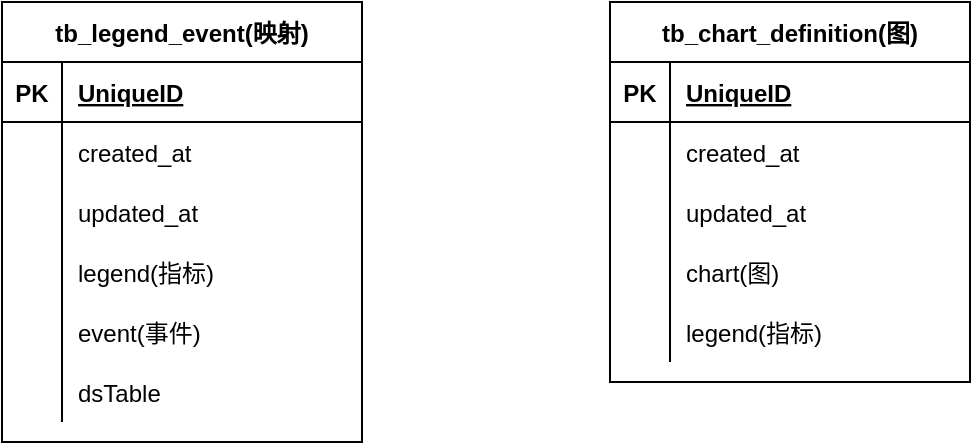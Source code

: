 <mxfile version="13.5.8" type="github">
  <diagram id="Aww7tulofoqQlY2frsjI" name="Page-1">
    <mxGraphModel dx="1422" dy="801" grid="1" gridSize="10" guides="1" tooltips="1" connect="1" arrows="1" fold="1" page="1" pageScale="1" pageWidth="827" pageHeight="1169" math="0" shadow="0">
      <root>
        <mxCell id="0" />
        <mxCell id="1" parent="0" />
        <mxCell id="RCDbUfSWBOXCn5_G0Kbw-1" value="tb_legend_event(映射)" style="shape=table;startSize=30;container=1;collapsible=1;childLayout=tableLayout;fixedRows=1;rowLines=0;fontStyle=1;align=center;resizeLast=1;" vertex="1" parent="1">
          <mxGeometry x="110" y="300" width="180" height="220" as="geometry" />
        </mxCell>
        <mxCell id="RCDbUfSWBOXCn5_G0Kbw-2" value="" style="shape=partialRectangle;collapsible=0;dropTarget=0;pointerEvents=0;fillColor=none;top=0;left=0;bottom=1;right=0;points=[[0,0.5],[1,0.5]];portConstraint=eastwest;" vertex="1" parent="RCDbUfSWBOXCn5_G0Kbw-1">
          <mxGeometry y="30" width="180" height="30" as="geometry" />
        </mxCell>
        <mxCell id="RCDbUfSWBOXCn5_G0Kbw-3" value="PK" style="shape=partialRectangle;connectable=0;fillColor=none;top=0;left=0;bottom=0;right=0;fontStyle=1;overflow=hidden;" vertex="1" parent="RCDbUfSWBOXCn5_G0Kbw-2">
          <mxGeometry width="30" height="30" as="geometry" />
        </mxCell>
        <mxCell id="RCDbUfSWBOXCn5_G0Kbw-4" value="UniqueID" style="shape=partialRectangle;connectable=0;fillColor=none;top=0;left=0;bottom=0;right=0;align=left;spacingLeft=6;fontStyle=5;overflow=hidden;" vertex="1" parent="RCDbUfSWBOXCn5_G0Kbw-2">
          <mxGeometry x="30" width="150" height="30" as="geometry" />
        </mxCell>
        <mxCell id="RCDbUfSWBOXCn5_G0Kbw-5" value="" style="shape=partialRectangle;collapsible=0;dropTarget=0;pointerEvents=0;fillColor=none;top=0;left=0;bottom=0;right=0;points=[[0,0.5],[1,0.5]];portConstraint=eastwest;" vertex="1" parent="RCDbUfSWBOXCn5_G0Kbw-1">
          <mxGeometry y="60" width="180" height="30" as="geometry" />
        </mxCell>
        <mxCell id="RCDbUfSWBOXCn5_G0Kbw-6" value="" style="shape=partialRectangle;connectable=0;fillColor=none;top=0;left=0;bottom=0;right=0;editable=1;overflow=hidden;" vertex="1" parent="RCDbUfSWBOXCn5_G0Kbw-5">
          <mxGeometry width="30" height="30" as="geometry" />
        </mxCell>
        <mxCell id="RCDbUfSWBOXCn5_G0Kbw-7" value="created_at" style="shape=partialRectangle;connectable=0;fillColor=none;top=0;left=0;bottom=0;right=0;align=left;spacingLeft=6;overflow=hidden;" vertex="1" parent="RCDbUfSWBOXCn5_G0Kbw-5">
          <mxGeometry x="30" width="150" height="30" as="geometry" />
        </mxCell>
        <mxCell id="RCDbUfSWBOXCn5_G0Kbw-8" value="" style="shape=partialRectangle;collapsible=0;dropTarget=0;pointerEvents=0;fillColor=none;top=0;left=0;bottom=0;right=0;points=[[0,0.5],[1,0.5]];portConstraint=eastwest;" vertex="1" parent="RCDbUfSWBOXCn5_G0Kbw-1">
          <mxGeometry y="90" width="180" height="30" as="geometry" />
        </mxCell>
        <mxCell id="RCDbUfSWBOXCn5_G0Kbw-9" value="" style="shape=partialRectangle;connectable=0;fillColor=none;top=0;left=0;bottom=0;right=0;editable=1;overflow=hidden;" vertex="1" parent="RCDbUfSWBOXCn5_G0Kbw-8">
          <mxGeometry width="30" height="30" as="geometry" />
        </mxCell>
        <mxCell id="RCDbUfSWBOXCn5_G0Kbw-10" value="updated_at" style="shape=partialRectangle;connectable=0;fillColor=none;top=0;left=0;bottom=0;right=0;align=left;spacingLeft=6;overflow=hidden;" vertex="1" parent="RCDbUfSWBOXCn5_G0Kbw-8">
          <mxGeometry x="30" width="150" height="30" as="geometry" />
        </mxCell>
        <mxCell id="RCDbUfSWBOXCn5_G0Kbw-11" value="" style="shape=partialRectangle;collapsible=0;dropTarget=0;pointerEvents=0;fillColor=none;top=0;left=0;bottom=0;right=0;points=[[0,0.5],[1,0.5]];portConstraint=eastwest;" vertex="1" parent="RCDbUfSWBOXCn5_G0Kbw-1">
          <mxGeometry y="120" width="180" height="30" as="geometry" />
        </mxCell>
        <mxCell id="RCDbUfSWBOXCn5_G0Kbw-12" value="" style="shape=partialRectangle;connectable=0;fillColor=none;top=0;left=0;bottom=0;right=0;editable=1;overflow=hidden;" vertex="1" parent="RCDbUfSWBOXCn5_G0Kbw-11">
          <mxGeometry width="30" height="30" as="geometry" />
        </mxCell>
        <mxCell id="RCDbUfSWBOXCn5_G0Kbw-13" value="legend(指标)" style="shape=partialRectangle;connectable=0;fillColor=none;top=0;left=0;bottom=0;right=0;align=left;spacingLeft=6;overflow=hidden;" vertex="1" parent="RCDbUfSWBOXCn5_G0Kbw-11">
          <mxGeometry x="30" width="150" height="30" as="geometry" />
        </mxCell>
        <mxCell id="RCDbUfSWBOXCn5_G0Kbw-14" value="" style="shape=partialRectangle;collapsible=0;dropTarget=0;pointerEvents=0;fillColor=none;top=0;left=0;bottom=0;right=0;points=[[0,0.5],[1,0.5]];portConstraint=eastwest;" vertex="1" parent="RCDbUfSWBOXCn5_G0Kbw-1">
          <mxGeometry y="150" width="180" height="30" as="geometry" />
        </mxCell>
        <mxCell id="RCDbUfSWBOXCn5_G0Kbw-15" value="" style="shape=partialRectangle;connectable=0;fillColor=none;top=0;left=0;bottom=0;right=0;editable=1;overflow=hidden;" vertex="1" parent="RCDbUfSWBOXCn5_G0Kbw-14">
          <mxGeometry width="30" height="30" as="geometry" />
        </mxCell>
        <mxCell id="RCDbUfSWBOXCn5_G0Kbw-16" value="event(事件)" style="shape=partialRectangle;connectable=0;fillColor=none;top=0;left=0;bottom=0;right=0;align=left;spacingLeft=6;overflow=hidden;" vertex="1" parent="RCDbUfSWBOXCn5_G0Kbw-14">
          <mxGeometry x="30" width="150" height="30" as="geometry" />
        </mxCell>
        <mxCell id="RCDbUfSWBOXCn5_G0Kbw-46" value="" style="shape=partialRectangle;collapsible=0;dropTarget=0;pointerEvents=0;fillColor=none;top=0;left=0;bottom=0;right=0;points=[[0,0.5],[1,0.5]];portConstraint=eastwest;" vertex="1" parent="RCDbUfSWBOXCn5_G0Kbw-1">
          <mxGeometry y="180" width="180" height="30" as="geometry" />
        </mxCell>
        <mxCell id="RCDbUfSWBOXCn5_G0Kbw-47" value="" style="shape=partialRectangle;connectable=0;fillColor=none;top=0;left=0;bottom=0;right=0;editable=1;overflow=hidden;" vertex="1" parent="RCDbUfSWBOXCn5_G0Kbw-46">
          <mxGeometry width="30" height="30" as="geometry" />
        </mxCell>
        <mxCell id="RCDbUfSWBOXCn5_G0Kbw-48" value="dsTable" style="shape=partialRectangle;connectable=0;fillColor=none;top=0;left=0;bottom=0;right=0;align=left;spacingLeft=6;overflow=hidden;" vertex="1" parent="RCDbUfSWBOXCn5_G0Kbw-46">
          <mxGeometry x="30" width="150" height="30" as="geometry" />
        </mxCell>
        <mxCell id="RCDbUfSWBOXCn5_G0Kbw-17" value="tb_chart_definition(图)" style="shape=table;startSize=30;container=1;collapsible=1;childLayout=tableLayout;fixedRows=1;rowLines=0;fontStyle=1;align=center;resizeLast=1;" vertex="1" parent="1">
          <mxGeometry x="414" y="300" width="180" height="190" as="geometry" />
        </mxCell>
        <mxCell id="RCDbUfSWBOXCn5_G0Kbw-18" value="" style="shape=partialRectangle;collapsible=0;dropTarget=0;pointerEvents=0;fillColor=none;top=0;left=0;bottom=1;right=0;points=[[0,0.5],[1,0.5]];portConstraint=eastwest;" vertex="1" parent="RCDbUfSWBOXCn5_G0Kbw-17">
          <mxGeometry y="30" width="180" height="30" as="geometry" />
        </mxCell>
        <mxCell id="RCDbUfSWBOXCn5_G0Kbw-19" value="PK" style="shape=partialRectangle;connectable=0;fillColor=none;top=0;left=0;bottom=0;right=0;fontStyle=1;overflow=hidden;" vertex="1" parent="RCDbUfSWBOXCn5_G0Kbw-18">
          <mxGeometry width="30" height="30" as="geometry" />
        </mxCell>
        <mxCell id="RCDbUfSWBOXCn5_G0Kbw-20" value="UniqueID" style="shape=partialRectangle;connectable=0;fillColor=none;top=0;left=0;bottom=0;right=0;align=left;spacingLeft=6;fontStyle=5;overflow=hidden;" vertex="1" parent="RCDbUfSWBOXCn5_G0Kbw-18">
          <mxGeometry x="30" width="150" height="30" as="geometry" />
        </mxCell>
        <mxCell id="RCDbUfSWBOXCn5_G0Kbw-21" value="" style="shape=partialRectangle;collapsible=0;dropTarget=0;pointerEvents=0;fillColor=none;top=0;left=0;bottom=0;right=0;points=[[0,0.5],[1,0.5]];portConstraint=eastwest;" vertex="1" parent="RCDbUfSWBOXCn5_G0Kbw-17">
          <mxGeometry y="60" width="180" height="30" as="geometry" />
        </mxCell>
        <mxCell id="RCDbUfSWBOXCn5_G0Kbw-22" value="" style="shape=partialRectangle;connectable=0;fillColor=none;top=0;left=0;bottom=0;right=0;editable=1;overflow=hidden;" vertex="1" parent="RCDbUfSWBOXCn5_G0Kbw-21">
          <mxGeometry width="30" height="30" as="geometry" />
        </mxCell>
        <mxCell id="RCDbUfSWBOXCn5_G0Kbw-23" value="created_at" style="shape=partialRectangle;connectable=0;fillColor=none;top=0;left=0;bottom=0;right=0;align=left;spacingLeft=6;overflow=hidden;" vertex="1" parent="RCDbUfSWBOXCn5_G0Kbw-21">
          <mxGeometry x="30" width="150" height="30" as="geometry" />
        </mxCell>
        <mxCell id="RCDbUfSWBOXCn5_G0Kbw-24" value="" style="shape=partialRectangle;collapsible=0;dropTarget=0;pointerEvents=0;fillColor=none;top=0;left=0;bottom=0;right=0;points=[[0,0.5],[1,0.5]];portConstraint=eastwest;" vertex="1" parent="RCDbUfSWBOXCn5_G0Kbw-17">
          <mxGeometry y="90" width="180" height="30" as="geometry" />
        </mxCell>
        <mxCell id="RCDbUfSWBOXCn5_G0Kbw-25" value="" style="shape=partialRectangle;connectable=0;fillColor=none;top=0;left=0;bottom=0;right=0;editable=1;overflow=hidden;" vertex="1" parent="RCDbUfSWBOXCn5_G0Kbw-24">
          <mxGeometry width="30" height="30" as="geometry" />
        </mxCell>
        <mxCell id="RCDbUfSWBOXCn5_G0Kbw-26" value="updated_at" style="shape=partialRectangle;connectable=0;fillColor=none;top=0;left=0;bottom=0;right=0;align=left;spacingLeft=6;overflow=hidden;" vertex="1" parent="RCDbUfSWBOXCn5_G0Kbw-24">
          <mxGeometry x="30" width="150" height="30" as="geometry" />
        </mxCell>
        <mxCell id="RCDbUfSWBOXCn5_G0Kbw-27" value="" style="shape=partialRectangle;collapsible=0;dropTarget=0;pointerEvents=0;fillColor=none;top=0;left=0;bottom=0;right=0;points=[[0,0.5],[1,0.5]];portConstraint=eastwest;" vertex="1" parent="RCDbUfSWBOXCn5_G0Kbw-17">
          <mxGeometry y="120" width="180" height="30" as="geometry" />
        </mxCell>
        <mxCell id="RCDbUfSWBOXCn5_G0Kbw-28" value="" style="shape=partialRectangle;connectable=0;fillColor=none;top=0;left=0;bottom=0;right=0;editable=1;overflow=hidden;" vertex="1" parent="RCDbUfSWBOXCn5_G0Kbw-27">
          <mxGeometry width="30" height="30" as="geometry" />
        </mxCell>
        <mxCell id="RCDbUfSWBOXCn5_G0Kbw-29" value="chart(图)" style="shape=partialRectangle;connectable=0;fillColor=none;top=0;left=0;bottom=0;right=0;align=left;spacingLeft=6;overflow=hidden;" vertex="1" parent="RCDbUfSWBOXCn5_G0Kbw-27">
          <mxGeometry x="30" width="150" height="30" as="geometry" />
        </mxCell>
        <mxCell id="RCDbUfSWBOXCn5_G0Kbw-30" value="" style="shape=partialRectangle;collapsible=0;dropTarget=0;pointerEvents=0;fillColor=none;top=0;left=0;bottom=0;right=0;points=[[0,0.5],[1,0.5]];portConstraint=eastwest;" vertex="1" parent="RCDbUfSWBOXCn5_G0Kbw-17">
          <mxGeometry y="150" width="180" height="30" as="geometry" />
        </mxCell>
        <mxCell id="RCDbUfSWBOXCn5_G0Kbw-31" value="" style="shape=partialRectangle;connectable=0;fillColor=none;top=0;left=0;bottom=0;right=0;editable=1;overflow=hidden;" vertex="1" parent="RCDbUfSWBOXCn5_G0Kbw-30">
          <mxGeometry width="30" height="30" as="geometry" />
        </mxCell>
        <mxCell id="RCDbUfSWBOXCn5_G0Kbw-32" value="legend(指标)" style="shape=partialRectangle;connectable=0;fillColor=none;top=0;left=0;bottom=0;right=0;align=left;spacingLeft=6;overflow=hidden;" vertex="1" parent="RCDbUfSWBOXCn5_G0Kbw-30">
          <mxGeometry x="30" width="150" height="30" as="geometry" />
        </mxCell>
      </root>
    </mxGraphModel>
  </diagram>
</mxfile>

